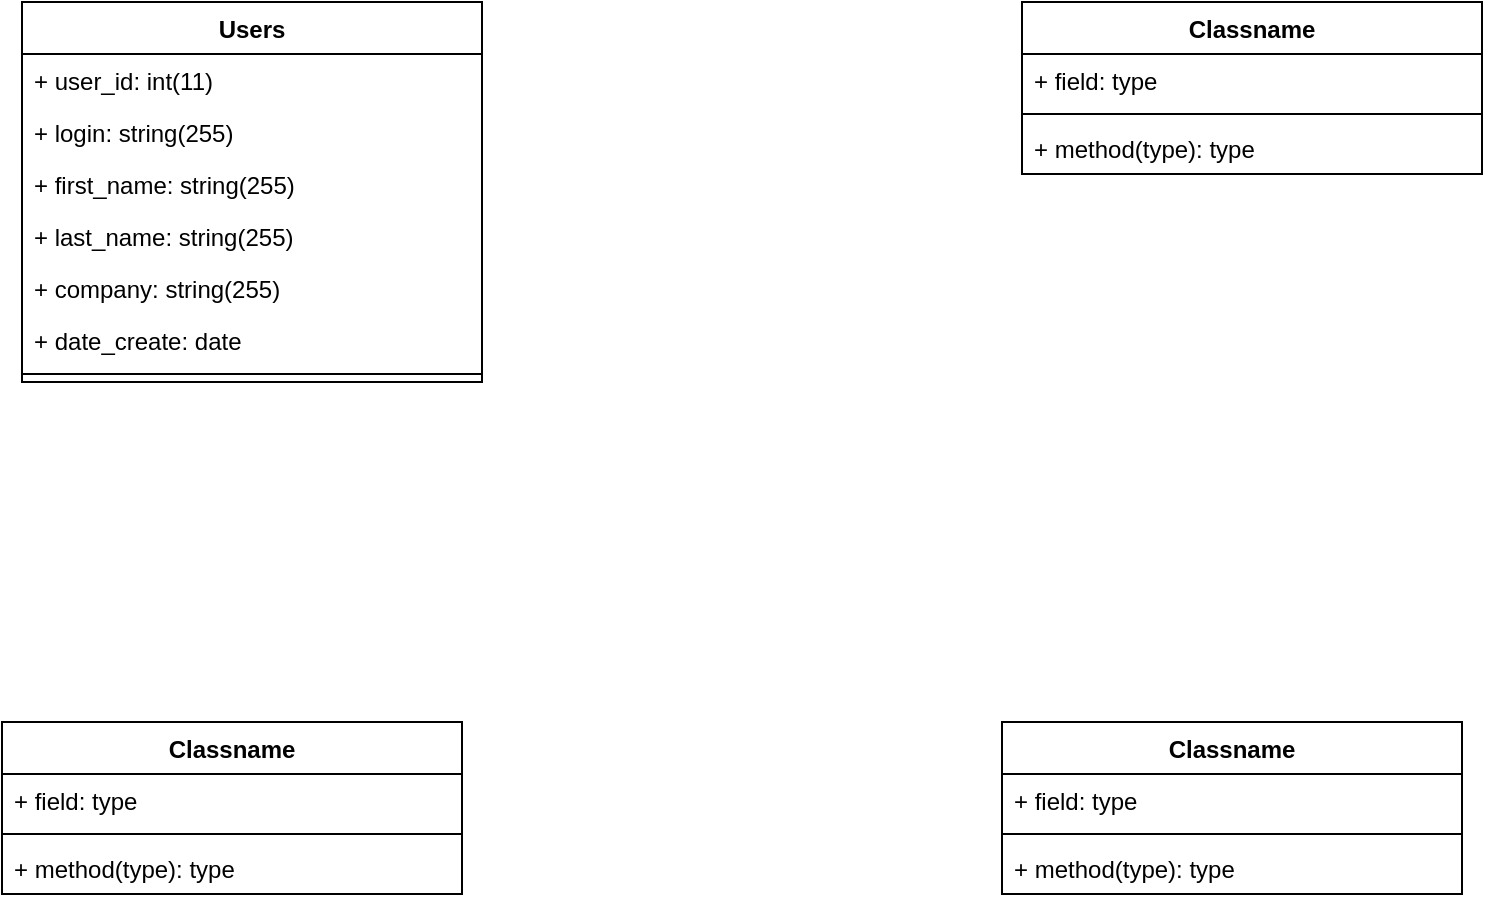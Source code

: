 <mxfile version="20.8.20" type="google"><diagram name="Diagramme de classes" id="TmePIOglYHfAWeu0NAbx"><mxGraphModel grid="1" page="1" gridSize="10" guides="1" tooltips="1" connect="1" arrows="1" fold="1" pageScale="1" pageWidth="827" pageHeight="1169" math="0" shadow="0"><root><mxCell id="0"/><mxCell id="1" parent="0"/><mxCell id="Cj8P3INgDXSLYPrNpH-r-1" value="Users" style="swimlane;fontStyle=1;align=center;verticalAlign=top;childLayout=stackLayout;horizontal=1;startSize=26;horizontalStack=0;resizeParent=1;resizeParentMax=0;resizeLast=0;collapsible=1;marginBottom=0;" vertex="1" parent="1"><mxGeometry x="70" y="30" width="230" height="190" as="geometry"/></mxCell><mxCell id="Cj8P3INgDXSLYPrNpH-r-2" value="+ user_id: int(11)" style="text;strokeColor=none;fillColor=none;align=left;verticalAlign=top;spacingLeft=4;spacingRight=4;overflow=hidden;rotatable=0;points=[[0,0.5],[1,0.5]];portConstraint=eastwest;" vertex="1" parent="Cj8P3INgDXSLYPrNpH-r-1"><mxGeometry y="26" width="230" height="26" as="geometry"/></mxCell><mxCell id="Cj8P3INgDXSLYPrNpH-r-17" value="+ login: string(255)" style="text;strokeColor=none;fillColor=none;align=left;verticalAlign=top;spacingLeft=4;spacingRight=4;overflow=hidden;rotatable=0;points=[[0,0.5],[1,0.5]];portConstraint=eastwest;" vertex="1" parent="Cj8P3INgDXSLYPrNpH-r-1"><mxGeometry y="52" width="230" height="26" as="geometry"/></mxCell><mxCell id="Cj8P3INgDXSLYPrNpH-r-22" value="+ first_name: string(255)" style="text;strokeColor=none;fillColor=none;align=left;verticalAlign=top;spacingLeft=4;spacingRight=4;overflow=hidden;rotatable=0;points=[[0,0.5],[1,0.5]];portConstraint=eastwest;" vertex="1" parent="Cj8P3INgDXSLYPrNpH-r-1"><mxGeometry y="78" width="230" height="26" as="geometry"/></mxCell><mxCell id="Cj8P3INgDXSLYPrNpH-r-24" value="+ last_name: string(255)" style="text;strokeColor=none;fillColor=none;align=left;verticalAlign=top;spacingLeft=4;spacingRight=4;overflow=hidden;rotatable=0;points=[[0,0.5],[1,0.5]];portConstraint=eastwest;" vertex="1" parent="Cj8P3INgDXSLYPrNpH-r-1"><mxGeometry y="104" width="230" height="26" as="geometry"/></mxCell><mxCell id="Cj8P3INgDXSLYPrNpH-r-23" value="+ company: string(255)" style="text;strokeColor=none;fillColor=none;align=left;verticalAlign=top;spacingLeft=4;spacingRight=4;overflow=hidden;rotatable=0;points=[[0,0.5],[1,0.5]];portConstraint=eastwest;" vertex="1" parent="Cj8P3INgDXSLYPrNpH-r-1"><mxGeometry y="130" width="230" height="26" as="geometry"/></mxCell><mxCell id="Cj8P3INgDXSLYPrNpH-r-25" value="+ date_create: date" style="text;strokeColor=none;fillColor=none;align=left;verticalAlign=top;spacingLeft=4;spacingRight=4;overflow=hidden;rotatable=0;points=[[0,0.5],[1,0.5]];portConstraint=eastwest;" vertex="1" parent="Cj8P3INgDXSLYPrNpH-r-1"><mxGeometry y="156" width="230" height="26" as="geometry"/></mxCell><mxCell id="Cj8P3INgDXSLYPrNpH-r-3" value="" style="line;strokeWidth=1;fillColor=none;align=left;verticalAlign=middle;spacingTop=-1;spacingLeft=3;spacingRight=3;rotatable=0;labelPosition=right;points=[];portConstraint=eastwest;strokeColor=inherit;" vertex="1" parent="Cj8P3INgDXSLYPrNpH-r-1"><mxGeometry y="182" width="230" height="8" as="geometry"/></mxCell><mxCell id="Cj8P3INgDXSLYPrNpH-r-5" value="Classname" style="swimlane;fontStyle=1;align=center;verticalAlign=top;childLayout=stackLayout;horizontal=1;startSize=26;horizontalStack=0;resizeParent=1;resizeParentMax=0;resizeLast=0;collapsible=1;marginBottom=0;" vertex="1" parent="1"><mxGeometry x="60" y="390" width="230" height="86" as="geometry"/></mxCell><mxCell id="Cj8P3INgDXSLYPrNpH-r-6" value="+ field: type" style="text;strokeColor=none;fillColor=none;align=left;verticalAlign=top;spacingLeft=4;spacingRight=4;overflow=hidden;rotatable=0;points=[[0,0.5],[1,0.5]];portConstraint=eastwest;" vertex="1" parent="Cj8P3INgDXSLYPrNpH-r-5"><mxGeometry y="26" width="230" height="26" as="geometry"/></mxCell><mxCell id="Cj8P3INgDXSLYPrNpH-r-7" value="" style="line;strokeWidth=1;fillColor=none;align=left;verticalAlign=middle;spacingTop=-1;spacingLeft=3;spacingRight=3;rotatable=0;labelPosition=right;points=[];portConstraint=eastwest;strokeColor=inherit;" vertex="1" parent="Cj8P3INgDXSLYPrNpH-r-5"><mxGeometry y="52" width="230" height="8" as="geometry"/></mxCell><mxCell id="Cj8P3INgDXSLYPrNpH-r-8" value="+ method(type): type" style="text;strokeColor=none;fillColor=none;align=left;verticalAlign=top;spacingLeft=4;spacingRight=4;overflow=hidden;rotatable=0;points=[[0,0.5],[1,0.5]];portConstraint=eastwest;" vertex="1" parent="Cj8P3INgDXSLYPrNpH-r-5"><mxGeometry y="60" width="230" height="26" as="geometry"/></mxCell><mxCell id="Cj8P3INgDXSLYPrNpH-r-9" value="Classname" style="swimlane;fontStyle=1;align=center;verticalAlign=top;childLayout=stackLayout;horizontal=1;startSize=26;horizontalStack=0;resizeParent=1;resizeParentMax=0;resizeLast=0;collapsible=1;marginBottom=0;" vertex="1" parent="1"><mxGeometry x="560" y="390" width="230" height="86" as="geometry"/></mxCell><mxCell id="Cj8P3INgDXSLYPrNpH-r-10" value="+ field: type" style="text;strokeColor=none;fillColor=none;align=left;verticalAlign=top;spacingLeft=4;spacingRight=4;overflow=hidden;rotatable=0;points=[[0,0.5],[1,0.5]];portConstraint=eastwest;" vertex="1" parent="Cj8P3INgDXSLYPrNpH-r-9"><mxGeometry y="26" width="230" height="26" as="geometry"/></mxCell><mxCell id="Cj8P3INgDXSLYPrNpH-r-11" value="" style="line;strokeWidth=1;fillColor=none;align=left;verticalAlign=middle;spacingTop=-1;spacingLeft=3;spacingRight=3;rotatable=0;labelPosition=right;points=[];portConstraint=eastwest;strokeColor=inherit;" vertex="1" parent="Cj8P3INgDXSLYPrNpH-r-9"><mxGeometry y="52" width="230" height="8" as="geometry"/></mxCell><mxCell id="Cj8P3INgDXSLYPrNpH-r-12" value="+ method(type): type" style="text;strokeColor=none;fillColor=none;align=left;verticalAlign=top;spacingLeft=4;spacingRight=4;overflow=hidden;rotatable=0;points=[[0,0.5],[1,0.5]];portConstraint=eastwest;" vertex="1" parent="Cj8P3INgDXSLYPrNpH-r-9"><mxGeometry y="60" width="230" height="26" as="geometry"/></mxCell><mxCell id="Cj8P3INgDXSLYPrNpH-r-13" value="Classname" style="swimlane;fontStyle=1;align=center;verticalAlign=top;childLayout=stackLayout;horizontal=1;startSize=26;horizontalStack=0;resizeParent=1;resizeParentMax=0;resizeLast=0;collapsible=1;marginBottom=0;" vertex="1" parent="1"><mxGeometry x="570" y="30" width="230" height="86" as="geometry"/></mxCell><mxCell id="Cj8P3INgDXSLYPrNpH-r-14" value="+ field: type" style="text;strokeColor=none;fillColor=none;align=left;verticalAlign=top;spacingLeft=4;spacingRight=4;overflow=hidden;rotatable=0;points=[[0,0.5],[1,0.5]];portConstraint=eastwest;" vertex="1" parent="Cj8P3INgDXSLYPrNpH-r-13"><mxGeometry y="26" width="230" height="26" as="geometry"/></mxCell><mxCell id="Cj8P3INgDXSLYPrNpH-r-15" value="" style="line;strokeWidth=1;fillColor=none;align=left;verticalAlign=middle;spacingTop=-1;spacingLeft=3;spacingRight=3;rotatable=0;labelPosition=right;points=[];portConstraint=eastwest;strokeColor=inherit;" vertex="1" parent="Cj8P3INgDXSLYPrNpH-r-13"><mxGeometry y="52" width="230" height="8" as="geometry"/></mxCell><mxCell id="Cj8P3INgDXSLYPrNpH-r-16" value="+ method(type): type" style="text;strokeColor=none;fillColor=none;align=left;verticalAlign=top;spacingLeft=4;spacingRight=4;overflow=hidden;rotatable=0;points=[[0,0.5],[1,0.5]];portConstraint=eastwest;" vertex="1" parent="Cj8P3INgDXSLYPrNpH-r-13"><mxGeometry y="60" width="230" height="26" as="geometry"/></mxCell></root></mxGraphModel></diagram></mxfile>